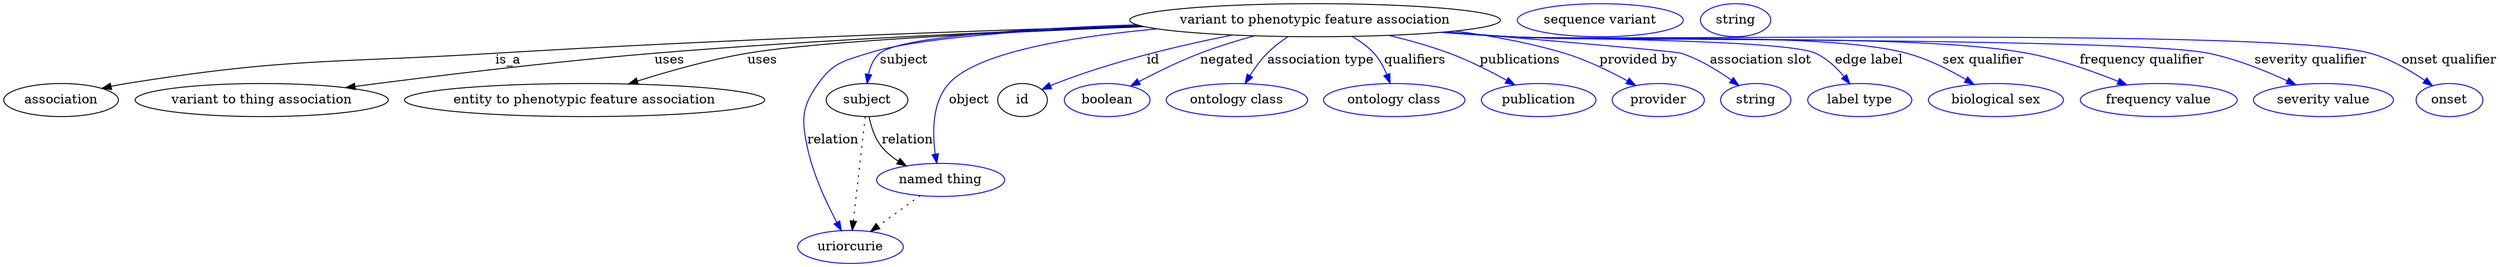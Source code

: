digraph {
	graph [bb="0,0,2212.3,283"];
	node [label="\N"];
	"variant to phenotypic feature association"	 [height=0.5,
		label="variant to phenotypic feature association",
		pos="1167,265",
		width=4.2788];
	association	 [height=0.5,
		pos="50.046,178",
		width=1.3902];
	"variant to phenotypic feature association" -> association	 [label=is_a,
		lp="436.05,221.5",
		pos="e,86.589,190.34 1018.4,260.22 868.46,254.82 630.48,244.7 425.05,229 284.25,218.24 247.44,224.07 109.05,196 104.91,195.16 100.66,\
194.16 96.41,193.05"];
	"variant to thing association"	 [height=0.5,
		pos="225.05,178",
		width=2.9608];
	"variant to phenotypic feature association" -> "variant to thing association"	 [label=uses,
		lp="572.05,221.5",
		pos="e,303.66,190.25 1018.9,259.96 895.84,254.87 716.22,245.36 560.05,229 462.15,218.74 438.35,210.88 341.05,196 332.17,194.64 322.91,\
193.22 313.67,191.79"];
	"entity to phenotypic feature association"	 [height=0.5,
		pos="499.05,178",
		width=4.1524];
	"variant to phenotypic feature association" -> "entity to phenotypic feature association"	 [label=uses,
		lp="650.05,221.5",
		pos="e,537.41,195.43 1019.8,259.64 889.06,254.03 708.22,243.94 638.05,229 606.81,222.35 573.15,210.14 546.78,199.34"];
	subject	 [height=0.5,
		pos="745.05,178",
		width=0.99297];
	"variant to phenotypic feature association" -> subject	 [color=blue,
		label=subject,
		lp="783.55,221.5",
		pos="e,746.97,196.23 1020.4,259.45 913.74,254.15 784.52,244.62 764.05,229 756.76,223.44 752.26,214.77 749.49,206.14",
		style=solid];
	relation	 [color=blue,
		height=0.5,
		label=uriorcurie,
		pos="730.05,18",
		width=1.2638];
	"variant to phenotypic feature association" -> relation	 [color=blue,
		label=relation,
		lp="716.05,134.5",
		pos="e,722.31,36.091 1018.8,260.07 919.14,255.26 797.43,246.08 749.05,229 724.29,220.26 713.44,218.58 700.05,196 684.36,169.55 690.29,\
157.38 695.05,127 699.51,98.522 710.15,67.327 718.53,45.634",
		style=solid];
	object	 [color=blue,
		height=0.5,
		label="named thing",
		pos="813.05,91",
		width=1.5346];
	"variant to phenotypic feature association" -> object	 [color=blue,
		label=object,
		lp="843.05,178",
		pos="e,809.55,109.16 1039.8,254.76 955.31,245.16 854.78,227.42 826.05,196 807.34,175.55 806.17,142.73 808.36,119.22",
		style=solid];
	id	 [height=0.5,
		pos="896.05,178",
		width=0.75];
	"variant to phenotypic feature association" -> id	 [color=blue,
		label=id,
		lp="1026.5,221.5",
		pos="e,917.53,189.32 1097.3,248.88 1049.7,236.85 985.96,218.63 932.05,196 930.26,195.25 928.43,194.45 926.6,193.62",
		style=solid];
	negated	 [color=blue,
		height=0.5,
		label=boolean,
		pos="979.05,178",
		width=1.0652];
	"variant to phenotypic feature association" -> negated	 [color=blue,
		label=negated,
		lp="1092.5,221.5",
		pos="e,1002.8,192.41 1117.1,247.87 1102.1,242.3 1085.8,235.79 1071,229 1050.9,219.7 1029.2,207.74 1011.9,197.74",
		style=solid];
	"association type"	 [color=blue,
		height=0.5,
		label="ontology class",
		pos="1097,178",
		width=1.7151];
	"variant to phenotypic feature association" -> "association type"	 [color=blue,
		label="association type",
		lp="1172,221.5",
		pos="e,1106.2,195.8 1145.3,246.95 1139.4,241.49 1133.2,235.28 1128,229 1121.9,221.54 1116.2,212.77 1111.3,204.63",
		style=solid];
	qualifiers	 [color=blue,
		height=0.5,
		label="ontology class",
		pos="1238,178",
		width=1.7151];
	"variant to phenotypic feature association" -> qualifiers	 [color=blue,
		label=qualifiers,
		lp="1251,221.5",
		pos="e,1232.8,196.26 1196.5,247.29 1203.5,242.05 1210.6,235.86 1216,229 1221.5,222.13 1225.9,213.71 1229.2,205.69",
		style=solid];
	publications	 [color=blue,
		height=0.5,
		label=publication,
		pos="1368,178",
		width=1.3902];
	"variant to phenotypic feature association" -> publications	 [color=blue,
		label=publications,
		lp="1344.5,221.5",
		pos="e,1344.1,194.03 1228.3,248.42 1245.7,242.99 1264.4,236.41 1281,229 1299.6,220.74 1319.3,209.47 1335.2,199.63",
		style=solid];
	"provided by"	 [color=blue,
		height=0.5,
		label=provider,
		pos="1476,178",
		width=1.1193];
	"variant to phenotypic feature association" -> "provided by"	 [color=blue,
		label="provided by",
		lp="1448,221.5",
		pos="e,1453.5,193.03 1281.8,252.98 1314.7,247.61 1350.3,239.93 1382,229 1404,221.44 1427,209.07 1444.7,198.42",
		style=solid];
	"association slot"	 [color=blue,
		height=0.5,
		label=string,
		pos="1565,178",
		width=0.84854];
	"variant to phenotypic feature association" -> "association slot"	 [color=blue,
		label="association slot",
		lp="1558,221.5",
		pos="e,1547.2,192.75 1279.3,252.59 1369.8,242.53 1482.5,229.88 1485,229 1504.5,222.11 1524.1,209.73 1539,198.9",
		style=solid];
	"edge label"	 [color=blue,
		height=0.5,
		label="label type",
		pos="1659,178",
		width=1.2638];
	"variant to phenotypic feature association" -> "edge label"	 [color=blue,
		label="edge label",
		lp="1655,221.5",
		pos="e,1645.7,195.48 1276.1,252.28 1294.1,250.37 1312.6,248.54 1330,247 1390.8,241.65 1548,253.14 1604,229 1617.3,223.31 1629.3,213.03 \
1638.7,203.19",
		style=solid];
	"sex qualifier"	 [color=blue,
		height=0.5,
		label="biological sex",
		pos="1782,178",
		width=1.661];
	"variant to phenotypic feature association" -> "sex qualifier"	 [color=blue,
		label="sex qualifier",
		lp="1757,221.5",
		pos="e,1758.3,194.59 1275.2,252.14 1293.5,250.23 1312.3,248.43 1330,247 1409.2,240.64 1610.5,250.3 1687,229 1709.2,222.84 1731.9,210.88 \
1749.6,200.09",
		style=solid];
	"frequency qualifier"	 [color=blue,
		height=0.5,
		label="frequency value",
		pos="1927,178",
		width=1.8776];
	"variant to phenotypic feature association" -> "frequency qualifier"	 [color=blue,
		label="frequency qualifier",
		lp="1896,221.5",
		pos="e,1894.9,193.89 1274.4,252.05 1292.9,250.13 1312,248.34 1330,247 1433.2,239.32 1693.8,249.92 1795,229 1826.4,222.52 1860.1,209.42 \
1885.5,198.12",
		style=solid];
	"severity qualifier"	 [color=blue,
		height=0.5,
		label="severity value",
		pos="2072,178",
		width=1.661];
	"variant to phenotypic feature association" -> "severity qualifier"	 [color=blue,
		label="severity qualifier",
		lp="2043.5,221.5",
		pos="e,2043,194 1273.9,251.95 1292.6,250.02 1311.9,248.26 1330,247 1468,237.4 1817,258.56 1952,229 1980.6,222.75 2010.9,209.82 2033.9,\
198.54",
		style=solid];
	"onset qualifier"	 [color=blue,
		height=0.5,
		label=onset,
		pos="2183,178",
		width=0.81243];
	"variant to phenotypic feature association" -> "onset qualifier"	 [color=blue,
		label="onset qualifier",
		lp="2166.5,221.5",
		pos="e,2164.8,192.09 1273.5,251.91 1292.3,249.98 1311.7,248.23 1330,247 1414.8,241.33 2012.3,251.81 2094,229 2116.7,222.69 2139.6,209.33 \
2156.6,197.86",
		style=solid];
	subject -> relation	 [pos="e,731.75,36.223 743.35,159.96 740.77,132.35 735.8,79.375 732.72,46.525",
		style=dotted];
	subject -> object	 [label=relation,
		lp="785.05,134.5",
		pos="e,785.69,106.85 749.08,159.74 752.01,149.4 756.76,136.65 764.05,127 767.89,121.91 772.64,117.23 777.67,113.03"];
	"variant to phenotypic feature association_subject"	 [color=blue,
		height=0.5,
		label="sequence variant",
		pos="1409,265",
		width=1.9318];
	object -> relation	 [pos="e,748.91,34.588 793.8,74.069 782.72,64.326 768.64,51.941 756.53,41.291",
		style=dotted];
	association_id	 [color=blue,
		height=0.5,
		label=string,
		pos="1527,265",
		width=0.84854];
}
